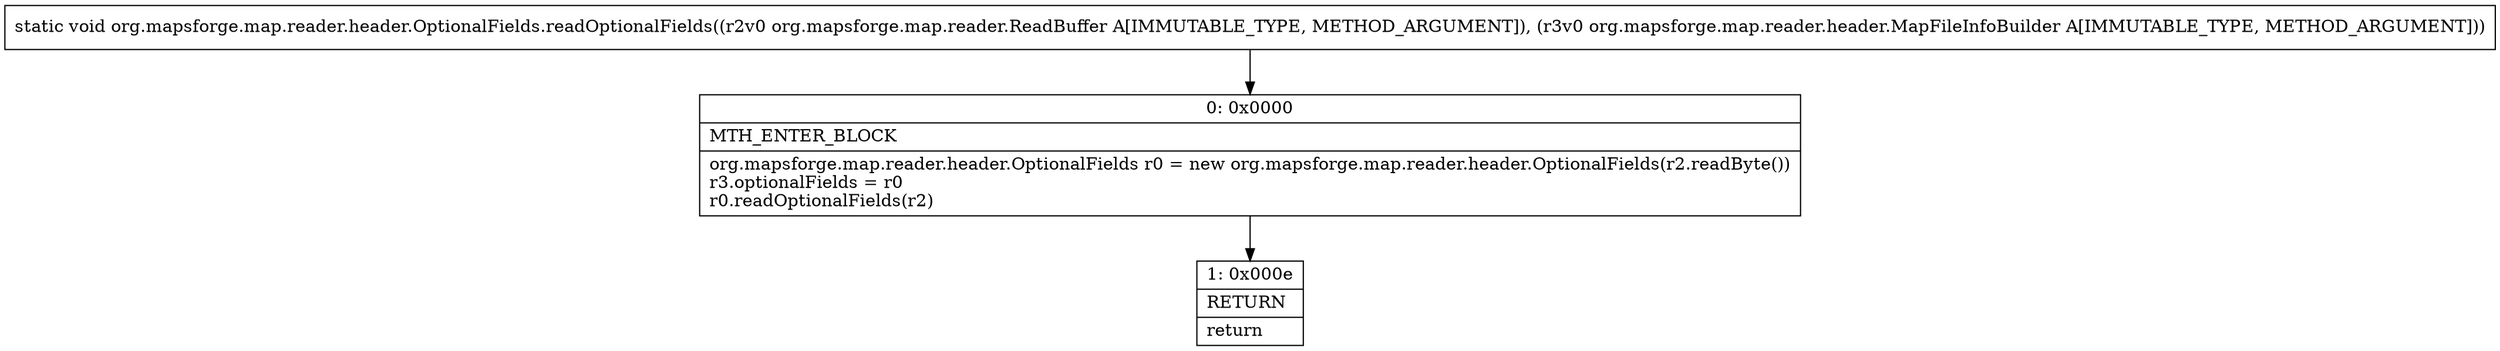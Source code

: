 digraph "CFG fororg.mapsforge.map.reader.header.OptionalFields.readOptionalFields(Lorg\/mapsforge\/map\/reader\/ReadBuffer;Lorg\/mapsforge\/map\/reader\/header\/MapFileInfoBuilder;)V" {
Node_0 [shape=record,label="{0\:\ 0x0000|MTH_ENTER_BLOCK\l|org.mapsforge.map.reader.header.OptionalFields r0 = new org.mapsforge.map.reader.header.OptionalFields(r2.readByte())\lr3.optionalFields = r0\lr0.readOptionalFields(r2)\l}"];
Node_1 [shape=record,label="{1\:\ 0x000e|RETURN\l|return\l}"];
MethodNode[shape=record,label="{static void org.mapsforge.map.reader.header.OptionalFields.readOptionalFields((r2v0 org.mapsforge.map.reader.ReadBuffer A[IMMUTABLE_TYPE, METHOD_ARGUMENT]), (r3v0 org.mapsforge.map.reader.header.MapFileInfoBuilder A[IMMUTABLE_TYPE, METHOD_ARGUMENT])) }"];
MethodNode -> Node_0;
Node_0 -> Node_1;
}

